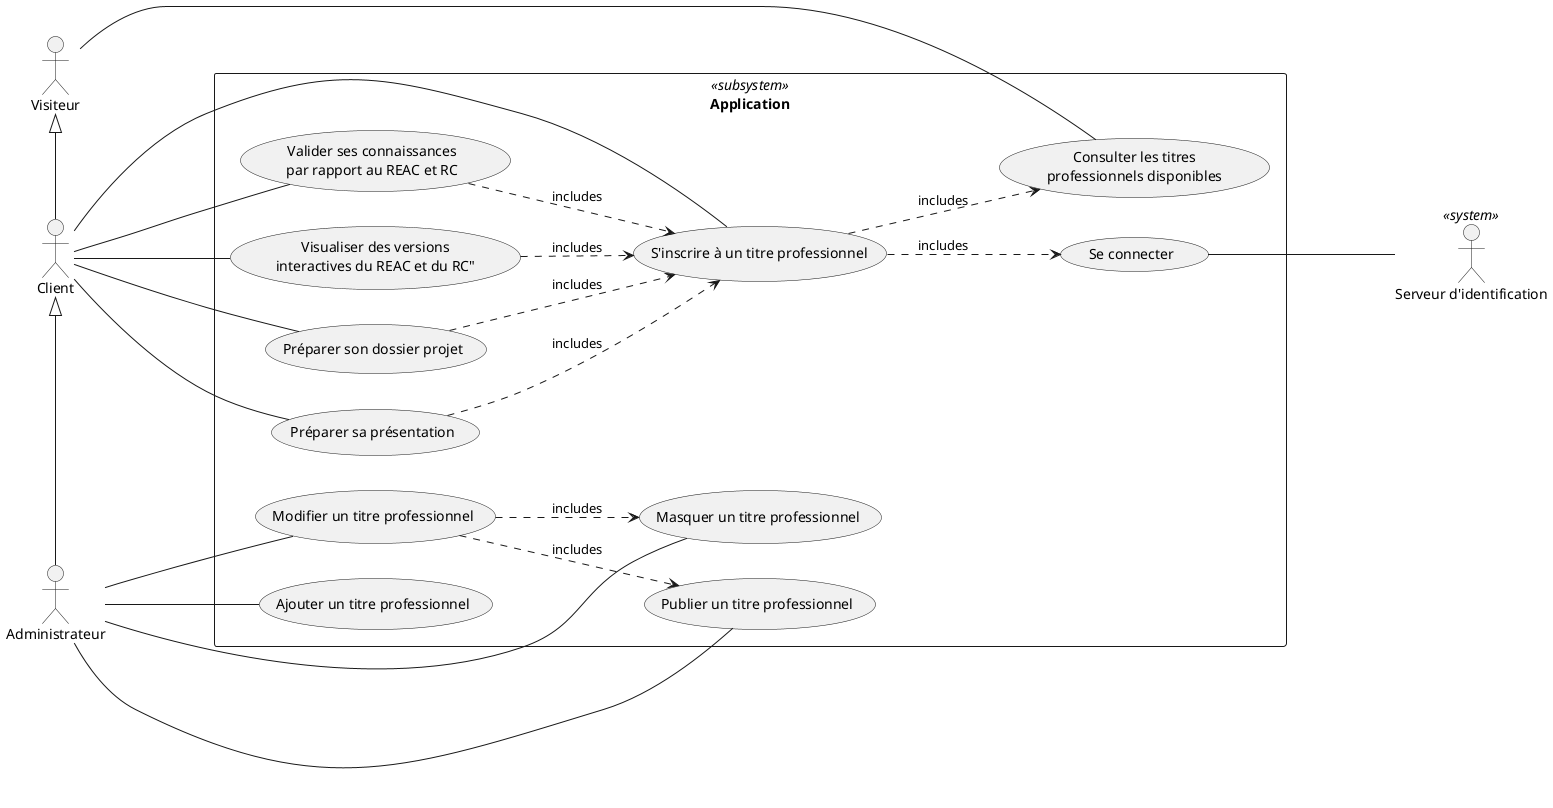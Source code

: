 @startuml
left to right direction

:Visiteur: as v
:Client: as c
:Administrateur: as a
:Serveur d'identification: as auth <<system>>

v <|- c
c <|- a

rectangle Application <<subsystem>> {
usecase consulter as "Consulter les titres
professionnels disponibles"
v - (consulter)

(Ajouter un titre professionnel) as (ajouter)
(Masquer un titre professionnel) as (masquer)
(Modifier un titre professionnel) as (modifier)
(Publier un titre professionnel) as (publier)
(S'inscrire à un titre professionnel) as (inscrire)
usecase visualiser as "Visualiser des versions
interactives du REAC et du RC""
usecase valider as "Valider ses connaissances
 par rapport au REAC et RC"
(Préparer son dossier projet) as (preparer-dossier)
(Préparer sa présentation) as (preparer-presentation)
(Se connecter) as (connecter)
c - (inscrire)
c - (visualiser)
c - (preparer-dossier)
c - (preparer-presentation)
c - (valider)
(connecter) --- auth
(visualiser) ..> (inscrire): includes
(preparer-dossier) ..> (inscrire): includes
(preparer-presentation) ..> (inscrire): includes
(valider) ..> (inscrire): includes
(inscrire) ..> (consulter): includes
(inscrire) ..> (connecter): includes

a --- (modifier)
a --- (ajouter)
a --- (publier)
a --- (masquer)
(modifier) ..> (publier): includes
(modifier) ..> (masquer): includes
}
@enduml